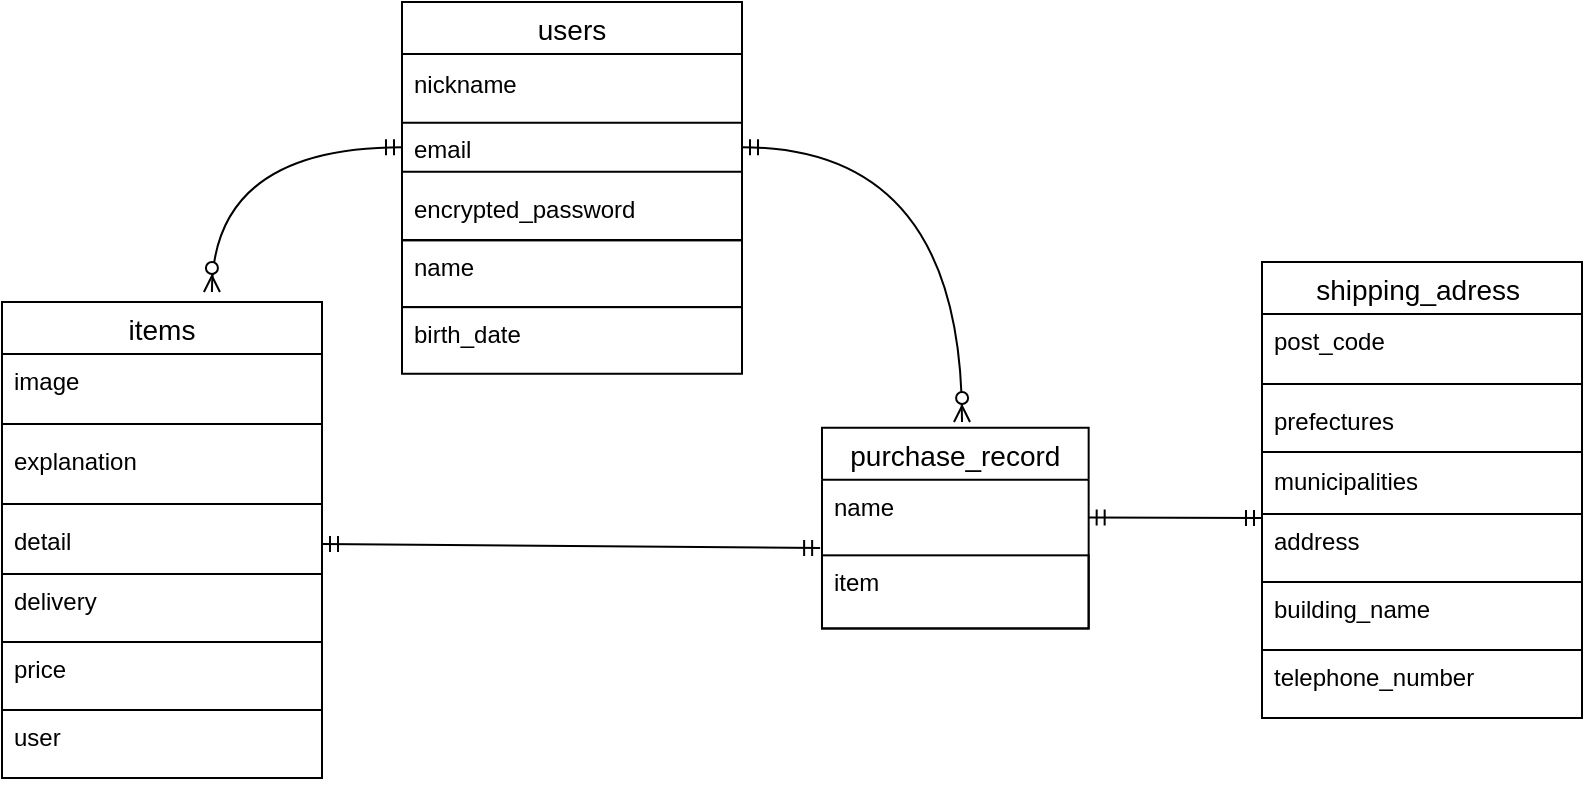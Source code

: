 <mxfile>
    <diagram id="-4tIktmQATvJj30nGL-2" name="ページ1">
        <mxGraphModel dx="1020" dy="475" grid="1" gridSize="10" guides="1" tooltips="1" connect="1" arrows="1" fold="1" page="1" pageScale="1" pageWidth="827" pageHeight="1169" math="0" shadow="0">
            <root>
                <mxCell id="0"/>
                <mxCell id="1" parent="0"/>
                <mxCell id="91" value="" style="group;rotation=90;" vertex="1" connectable="0" parent="1">
                    <mxGeometry x="450" y="190" width="150" height="150" as="geometry"/>
                </mxCell>
                <mxCell id="15" style="edgeStyle=none;html=1;exitX=0;exitY=0.5;exitDx=0;exitDy=0;entryX=0;entryY=0.5;entryDx=0;entryDy=0;" edge="1" parent="91">
                    <mxGeometry relative="1" as="geometry">
                        <mxPoint as="targetPoint"/>
                        <mxPoint as="sourcePoint"/>
                    </mxGeometry>
                </mxCell>
                <mxCell id="67" value="purchase_record" style="swimlane;fontStyle=0;childLayout=stackLayout;horizontal=1;startSize=26;horizontalStack=0;resizeParent=1;resizeParentMax=0;resizeLast=0;collapsible=1;marginBottom=0;align=center;fontSize=14;labelBorderColor=none;strokeColor=default;" vertex="1" parent="91">
                    <mxGeometry x="-20.003" y="42.857" width="133.333" height="100.37" as="geometry"/>
                </mxCell>
                <mxCell id="68" value="name" style="text;strokeColor=none;fillColor=none;spacingLeft=4;spacingRight=4;overflow=hidden;rotatable=0;points=[[0,0.5],[1,0.5]];portConstraint=eastwest;fontSize=12;labelBorderColor=none;" vertex="1" parent="67">
                    <mxGeometry y="26" width="133.333" height="37.815" as="geometry"/>
                </mxCell>
                <mxCell id="88" value="item" style="text;strokeColor=default;fillColor=none;spacingLeft=4;spacingRight=4;overflow=hidden;rotatable=0;points=[[0,0.5],[1,0.5]];portConstraint=eastwest;fontSize=12;labelBorderColor=none;verticalAlign=top;align=left;fontStyle=0" vertex="1" parent="67">
                    <mxGeometry y="63.815" width="133.333" height="36.555" as="geometry"/>
                </mxCell>
                <mxCell id="92" value="" style="group" vertex="1" connectable="0" parent="1">
                    <mxGeometry x="220" y="20" width="170" height="200" as="geometry"/>
                </mxCell>
                <mxCell id="48" value="users" style="swimlane;fontStyle=0;childLayout=stackLayout;horizontal=1;startSize=26;horizontalStack=0;resizeParent=1;resizeParentMax=0;resizeLast=0;collapsible=1;marginBottom=0;align=center;fontSize=14;labelBorderColor=none;strokeColor=default;" vertex="1" parent="92">
                    <mxGeometry width="170" height="119.01" as="geometry"/>
                </mxCell>
                <mxCell id="51" value="nickname" style="text;strokeColor=none;fillColor=none;spacingLeft=4;spacingRight=4;overflow=hidden;rotatable=0;points=[[0,0.5],[1,0.5]];portConstraint=eastwest;fontSize=12;labelBorderColor=none;verticalAlign=middle;" vertex="1" parent="48">
                    <mxGeometry y="26" width="170" height="29.412" as="geometry"/>
                </mxCell>
                <mxCell id="52" value="" style="line;strokeWidth=1;rotatable=0;dashed=0;labelPosition=right;align=left;verticalAlign=middle;spacingTop=0;spacingLeft=6;points=[];portConstraint=eastwest;labelBorderColor=none;strokeColor=default;" vertex="1" parent="48">
                    <mxGeometry y="55.412" width="170" height="9.804" as="geometry"/>
                </mxCell>
                <mxCell id="49" value="email" style="text;strokeColor=none;fillColor=none;spacingLeft=4;spacingRight=4;overflow=hidden;rotatable=0;points=[[0,0.5],[1,0.5]];portConstraint=eastwest;fontSize=12;labelBorderColor=none;align=left;verticalAlign=middle;" vertex="1" parent="48">
                    <mxGeometry y="65.216" width="170" height="14.78" as="geometry"/>
                </mxCell>
                <mxCell id="56" value="" style="line;strokeWidth=1;rotatable=0;dashed=0;labelPosition=right;align=left;verticalAlign=middle;spacingTop=0;spacingLeft=6;points=[];portConstraint=eastwest;labelBorderColor=none;strokeColor=default;" vertex="1" parent="48">
                    <mxGeometry y="79.996" width="170" height="9.804" as="geometry"/>
                </mxCell>
                <mxCell id="50" value="encrypted_password" style="text;strokeColor=none;fillColor=none;spacingLeft=4;spacingRight=4;overflow=hidden;rotatable=0;points=[[0,0.5],[1,0.5]];portConstraint=eastwest;fontSize=12;labelBorderColor=none;" vertex="1" parent="48">
                    <mxGeometry y="89.8" width="170" height="29.21" as="geometry"/>
                </mxCell>
                <mxCell id="57" value="name" style="text;strokeColor=default;fillColor=none;spacingLeft=4;spacingRight=4;overflow=hidden;rotatable=0;points=[[0,0.5],[1,0.5]];portConstraint=eastwest;fontSize=12;labelBorderColor=none;verticalAlign=top;align=left;fontStyle=0" vertex="1" parent="92">
                    <mxGeometry y="119.213" width="170" height="33.333" as="geometry"/>
                </mxCell>
                <mxCell id="46" value="birth_date" style="text;strokeColor=default;fillColor=none;spacingLeft=4;spacingRight=4;overflow=hidden;rotatable=0;points=[[0,0.5],[1,0.5]];portConstraint=eastwest;fontSize=12;labelBorderColor=none;verticalAlign=top;align=left;fontStyle=0" vertex="1" parent="92">
                    <mxGeometry y="152.547" width="170" height="33.333" as="geometry"/>
                </mxCell>
                <mxCell id="93" value="" style="group" vertex="1" connectable="0" parent="1">
                    <mxGeometry x="20" y="170" width="160" height="238" as="geometry"/>
                </mxCell>
                <mxCell id="11" value="items" style="swimlane;fontStyle=0;childLayout=stackLayout;horizontal=1;startSize=26;horizontalStack=0;resizeParent=1;resizeParentMax=0;resizeLast=0;collapsible=1;marginBottom=0;align=center;fontSize=14;labelBorderColor=none;" vertex="1" parent="93">
                    <mxGeometry width="160" height="136" as="geometry"/>
                </mxCell>
                <mxCell id="12" value="image" style="text;strokeColor=none;fillColor=none;spacingLeft=4;spacingRight=4;overflow=hidden;rotatable=0;points=[[0,0.5],[1,0.5]];portConstraint=eastwest;fontSize=12;labelBorderColor=none;" vertex="1" parent="11">
                    <mxGeometry y="26" width="160" height="30" as="geometry"/>
                </mxCell>
                <mxCell id="31" value="" style="line;strokeWidth=1;rotatable=0;dashed=0;labelPosition=right;align=left;verticalAlign=middle;spacingTop=0;spacingLeft=6;points=[];portConstraint=eastwest;labelBorderColor=none;strokeColor=default;" vertex="1" parent="11">
                    <mxGeometry y="56" width="160" height="10" as="geometry"/>
                </mxCell>
                <mxCell id="13" value="explanation" style="text;strokeColor=none;fillColor=none;spacingLeft=4;spacingRight=4;overflow=hidden;rotatable=0;points=[[0,0.5],[1,0.5]];portConstraint=eastwest;fontSize=12;labelBorderColor=none;" vertex="1" parent="11">
                    <mxGeometry y="66" width="160" height="30" as="geometry"/>
                </mxCell>
                <mxCell id="32" value="" style="line;strokeWidth=1;rotatable=0;dashed=0;labelPosition=right;align=left;verticalAlign=middle;spacingTop=0;spacingLeft=6;points=[];portConstraint=eastwest;labelBorderColor=none;strokeColor=default;" vertex="1" parent="11">
                    <mxGeometry y="96" width="160" height="10" as="geometry"/>
                </mxCell>
                <mxCell id="14" value="detail" style="text;strokeColor=none;fillColor=none;spacingLeft=4;spacingRight=4;overflow=hidden;rotatable=0;points=[[0,0.5],[1,0.5]];portConstraint=eastwest;fontSize=12;labelBorderColor=none;" vertex="1" parent="11">
                    <mxGeometry y="106" width="160" height="30" as="geometry"/>
                </mxCell>
                <mxCell id="60" value="delivery" style="text;strokeColor=default;fillColor=none;spacingLeft=4;spacingRight=4;overflow=hidden;rotatable=0;points=[[0,0.5],[1,0.5]];portConstraint=eastwest;fontSize=12;labelBorderColor=none;verticalAlign=top;align=left;fontStyle=0" vertex="1" parent="93">
                    <mxGeometry y="136" width="160" height="34" as="geometry"/>
                </mxCell>
                <mxCell id="61" value="price" style="text;strokeColor=default;fillColor=none;spacingLeft=4;spacingRight=4;overflow=hidden;rotatable=0;points=[[0,0.5],[1,0.5]];portConstraint=eastwest;fontSize=12;labelBorderColor=none;verticalAlign=top;align=left;fontStyle=0" vertex="1" parent="93">
                    <mxGeometry y="170" width="160" height="34" as="geometry"/>
                </mxCell>
                <mxCell id="79" value="user" style="text;strokeColor=default;fillColor=none;spacingLeft=4;spacingRight=4;overflow=hidden;rotatable=0;points=[[0,0.5],[1,0.5]];portConstraint=eastwest;fontSize=12;labelBorderColor=none;verticalAlign=top;align=left;fontStyle=0" vertex="1" parent="93">
                    <mxGeometry y="204" width="160" height="34" as="geometry"/>
                </mxCell>
                <mxCell id="94" value="" style="group" vertex="1" connectable="0" parent="1">
                    <mxGeometry x="650" y="150" width="160" height="228" as="geometry"/>
                </mxCell>
                <mxCell id="21" value="shipping_adress " style="swimlane;fontStyle=0;childLayout=stackLayout;horizontal=1;startSize=26;horizontalStack=0;resizeParent=1;resizeParentMax=0;resizeLast=0;collapsible=1;marginBottom=0;align=center;fontSize=14;labelBorderColor=none;strokeColor=default;" vertex="1" parent="94">
                    <mxGeometry width="160" height="126" as="geometry"/>
                </mxCell>
                <mxCell id="22" value="post_code" style="text;strokeColor=none;fillColor=none;spacingLeft=4;spacingRight=4;overflow=hidden;rotatable=0;points=[[0,0.5],[1,0.5]];portConstraint=eastwest;fontSize=12;labelBorderColor=none;" vertex="1" parent="21">
                    <mxGeometry y="26" width="160" height="30" as="geometry"/>
                </mxCell>
                <mxCell id="71" value="" style="line;strokeWidth=1;rotatable=0;dashed=0;labelPosition=right;align=left;verticalAlign=middle;spacingTop=0;spacingLeft=6;points=[];portConstraint=eastwest;labelBorderColor=none;strokeColor=default;" vertex="1" parent="21">
                    <mxGeometry y="56" width="160" height="10" as="geometry"/>
                </mxCell>
                <mxCell id="74" value="prefectures" style="text;strokeColor=none;fillColor=none;spacingLeft=4;spacingRight=4;overflow=hidden;rotatable=0;points=[[0,0.5],[1,0.5]];portConstraint=eastwest;fontSize=12;labelBorderColor=none;" vertex="1" parent="21">
                    <mxGeometry y="66" width="160" height="30" as="geometry"/>
                </mxCell>
                <mxCell id="73" value="" style="endArrow=none;html=1;rounded=0;" edge="1" parent="21">
                    <mxGeometry relative="1" as="geometry">
                        <mxPoint y="95" as="sourcePoint"/>
                        <mxPoint x="160" y="95" as="targetPoint"/>
                    </mxGeometry>
                </mxCell>
                <mxCell id="77" value="" style="endArrow=none;html=1;rounded=0;" edge="1" parent="21">
                    <mxGeometry relative="1" as="geometry">
                        <mxPoint y="126" as="sourcePoint"/>
                        <mxPoint x="160" y="126" as="targetPoint"/>
                    </mxGeometry>
                </mxCell>
                <mxCell id="24" value="municipalities" style="text;strokeColor=none;fillColor=none;spacingLeft=4;spacingRight=4;overflow=hidden;rotatable=0;points=[[0,0.5],[1,0.5]];portConstraint=eastwest;fontSize=12;labelBorderColor=none;" vertex="1" parent="21">
                    <mxGeometry y="96" width="160" height="30" as="geometry"/>
                </mxCell>
                <mxCell id="75" value="address" style="text;strokeColor=default;fillColor=none;spacingLeft=4;spacingRight=4;overflow=hidden;rotatable=0;points=[[0,0.5],[1,0.5]];portConstraint=eastwest;fontSize=12;labelBorderColor=none;verticalAlign=top;align=left;fontStyle=0" vertex="1" parent="94">
                    <mxGeometry y="126" width="160" height="34" as="geometry"/>
                </mxCell>
                <mxCell id="76" value="building_name" style="text;strokeColor=default;fillColor=none;spacingLeft=4;spacingRight=4;overflow=hidden;rotatable=0;points=[[0,0.5],[1,0.5]];portConstraint=eastwest;fontSize=12;labelBorderColor=none;verticalAlign=top;align=left;fontStyle=0" vertex="1" parent="94">
                    <mxGeometry y="160" width="160" height="34" as="geometry"/>
                </mxCell>
                <mxCell id="78" value="telephone_number" style="text;strokeColor=default;fillColor=none;spacingLeft=4;spacingRight=4;overflow=hidden;rotatable=0;points=[[0,0.5],[1,0.5]];portConstraint=eastwest;fontSize=12;labelBorderColor=none;verticalAlign=top;align=left;fontStyle=0" vertex="1" parent="94">
                    <mxGeometry y="194" width="160" height="34" as="geometry"/>
                </mxCell>
                <mxCell id="122" value="" style="edgeStyle=orthogonalEdgeStyle;fontSize=12;html=1;endArrow=ERzeroToMany;startArrow=ERmandOne;elbow=vertical;exitX=1;exitY=0.5;exitDx=0;exitDy=0;curved=1;" edge="1" parent="1" source="49">
                    <mxGeometry width="100" height="100" relative="1" as="geometry">
                        <mxPoint x="430" y="150" as="sourcePoint"/>
                        <mxPoint x="500" y="230" as="targetPoint"/>
                    </mxGeometry>
                </mxCell>
                <mxCell id="123" value="" style="edgeStyle=orthogonalEdgeStyle;fontSize=12;html=1;endArrow=ERzeroToMany;startArrow=ERmandOne;elbow=vertical;curved=1;entryX=0.656;entryY=-0.037;entryDx=0;entryDy=0;entryPerimeter=0;exitX=0;exitY=0.5;exitDx=0;exitDy=0;" edge="1" parent="1" source="49" target="11">
                    <mxGeometry width="100" height="100" relative="1" as="geometry">
                        <mxPoint x="210" y="80" as="sourcePoint"/>
                        <mxPoint x="275" y="390.2" as="targetPoint"/>
                    </mxGeometry>
                </mxCell>
                <mxCell id="124" value="" style="fontSize=12;html=1;endArrow=ERmandOne;startArrow=ERmandOne;elbow=vertical;exitX=1;exitY=0.5;exitDx=0;exitDy=0;" edge="1" parent="1" source="68">
                    <mxGeometry width="100" height="100" relative="1" as="geometry">
                        <mxPoint x="580" y="280" as="sourcePoint"/>
                        <mxPoint x="650" y="278" as="targetPoint"/>
                    </mxGeometry>
                </mxCell>
                <mxCell id="125" value="" style="edgeStyle=entityRelationEdgeStyle;fontSize=12;html=1;endArrow=ERmandOne;startArrow=ERmandOne;curved=1;elbow=vertical;entryX=-0.007;entryY=0.903;entryDx=0;entryDy=0;entryPerimeter=0;exitX=1;exitY=0.5;exitDx=0;exitDy=0;" edge="1" parent="1" source="14" target="68">
                    <mxGeometry width="100" height="100" relative="1" as="geometry">
                        <mxPoint x="180" y="330" as="sourcePoint"/>
                        <mxPoint x="420" y="340" as="targetPoint"/>
                    </mxGeometry>
                </mxCell>
            </root>
        </mxGraphModel>
    </diagram>
</mxfile>